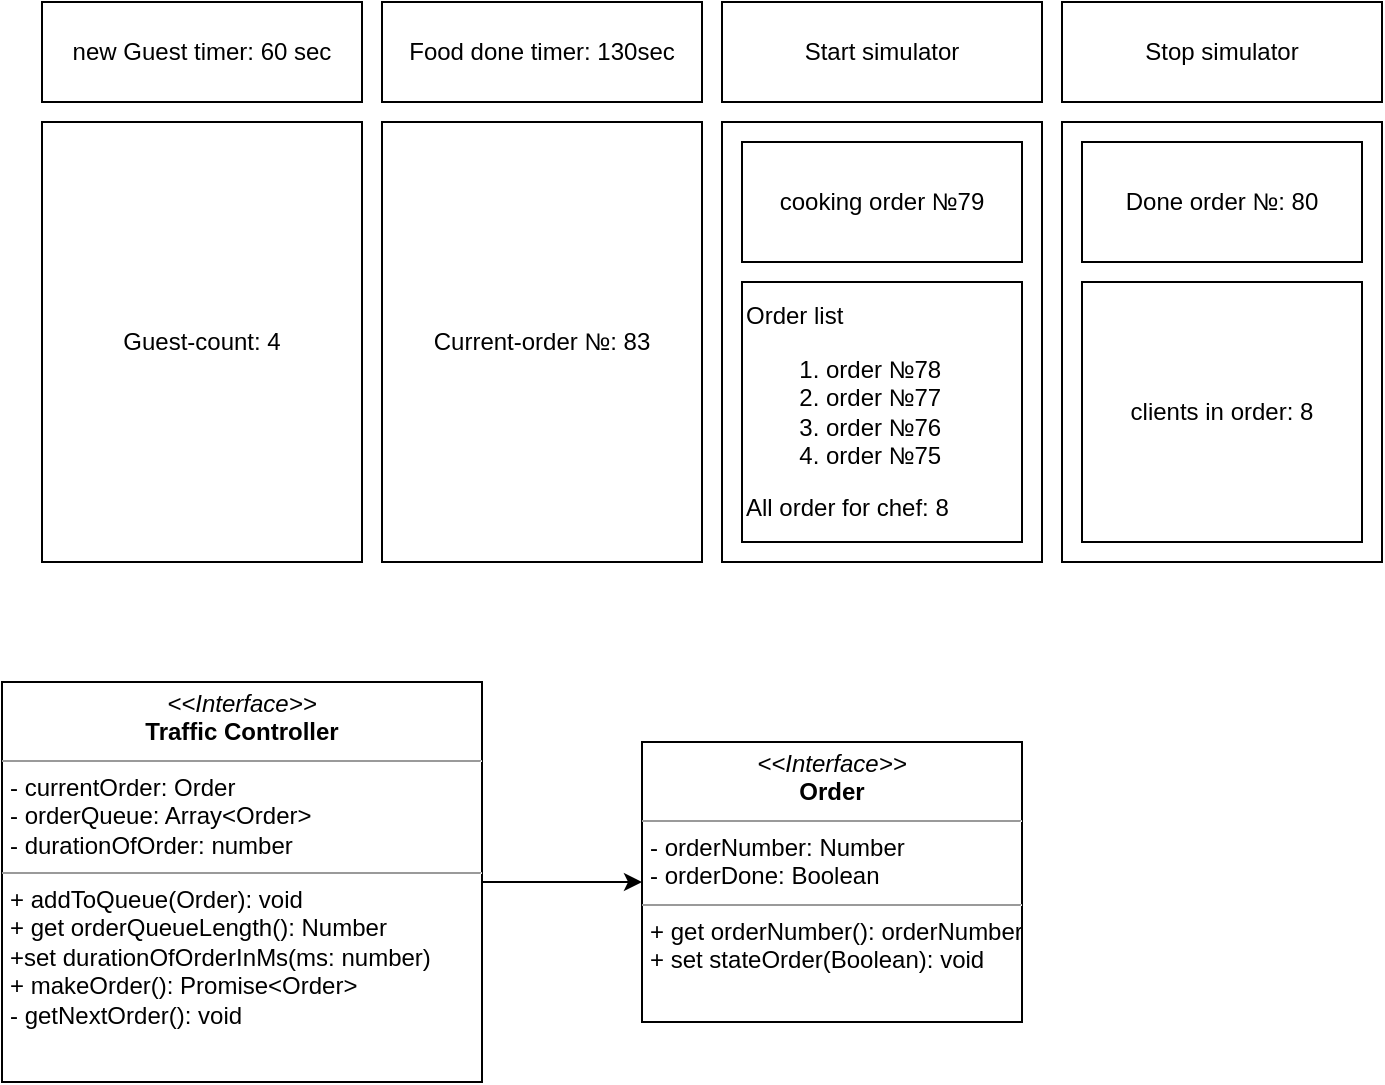 <mxfile version="14.9.9" type="device"><diagram id="mErR_Vu7lIJxSclYjxuh" name="Page-1"><mxGraphModel dx="1182" dy="732" grid="1" gridSize="10" guides="1" tooltips="1" connect="1" arrows="1" fold="1" page="1" pageScale="1" pageWidth="827" pageHeight="1169" math="0" shadow="0"><root><mxCell id="0"/><mxCell id="1" parent="0"/><mxCell id="XRM5u8Ylmxoq0KDSlFUy-1" value="new Guest timer: 60 sec" style="rounded=0;whiteSpace=wrap;html=1;" vertex="1" parent="1"><mxGeometry x="40" y="40" width="160" height="50" as="geometry"/></mxCell><mxCell id="XRM5u8Ylmxoq0KDSlFUy-2" value="Food done timer: 130sec" style="rounded=0;whiteSpace=wrap;html=1;" vertex="1" parent="1"><mxGeometry x="210" y="40" width="160" height="50" as="geometry"/></mxCell><mxCell id="XRM5u8Ylmxoq0KDSlFUy-3" value="Start simulator" style="rounded=0;whiteSpace=wrap;html=1;" vertex="1" parent="1"><mxGeometry x="380" y="40" width="160" height="50" as="geometry"/></mxCell><mxCell id="XRM5u8Ylmxoq0KDSlFUy-4" value="Stop simulator" style="rounded=0;whiteSpace=wrap;html=1;" vertex="1" parent="1"><mxGeometry x="550" y="40" width="160" height="50" as="geometry"/></mxCell><mxCell id="XRM5u8Ylmxoq0KDSlFUy-5" value="Guest-count: 4" style="rounded=0;whiteSpace=wrap;html=1;" vertex="1" parent="1"><mxGeometry x="40" y="100" width="160" height="220" as="geometry"/></mxCell><mxCell id="XRM5u8Ylmxoq0KDSlFUy-6" value="Current-order №: 83" style="rounded=0;whiteSpace=wrap;html=1;" vertex="1" parent="1"><mxGeometry x="210" y="100" width="160" height="220" as="geometry"/></mxCell><mxCell id="XRM5u8Ylmxoq0KDSlFUy-8" value="" style="rounded=0;whiteSpace=wrap;html=1;" vertex="1" parent="1"><mxGeometry x="380" y="100" width="160" height="220" as="geometry"/></mxCell><mxCell id="XRM5u8Ylmxoq0KDSlFUy-9" value="cooking order №79" style="rounded=0;whiteSpace=wrap;html=1;" vertex="1" parent="1"><mxGeometry x="390" y="110" width="140" height="60" as="geometry"/></mxCell><mxCell id="XRM5u8Ylmxoq0KDSlFUy-10" value="Order list&lt;br&gt;&lt;ol&gt;&lt;li&gt;order №78&lt;/li&gt;&lt;li&gt;order №77&lt;/li&gt;&lt;li&gt;order №76&lt;/li&gt;&lt;li&gt;order №75&lt;/li&gt;&lt;/ol&gt;All order for chef: 8&amp;nbsp;" style="rounded=0;whiteSpace=wrap;html=1;align=left;" vertex="1" parent="1"><mxGeometry x="390" y="180" width="140" height="130" as="geometry"/></mxCell><mxCell id="XRM5u8Ylmxoq0KDSlFUy-12" value="" style="rounded=0;whiteSpace=wrap;html=1;align=left;" vertex="1" parent="1"><mxGeometry x="550" y="100" width="160" height="220" as="geometry"/></mxCell><mxCell id="XRM5u8Ylmxoq0KDSlFUy-13" value="&lt;span style=&quot;text-align: left&quot;&gt;Done order №: 80&lt;/span&gt;" style="rounded=0;whiteSpace=wrap;html=1;" vertex="1" parent="1"><mxGeometry x="560" y="110" width="140" height="60" as="geometry"/></mxCell><mxCell id="XRM5u8Ylmxoq0KDSlFUy-14" value="clients in order: 8" style="rounded=0;whiteSpace=wrap;html=1;align=center;" vertex="1" parent="1"><mxGeometry x="560" y="180" width="140" height="130" as="geometry"/></mxCell><mxCell id="XRM5u8Ylmxoq0KDSlFUy-17" value="" style="edgeStyle=orthogonalEdgeStyle;rounded=0;orthogonalLoop=1;jettySize=auto;html=1;" edge="1" parent="1" source="XRM5u8Ylmxoq0KDSlFUy-15" target="XRM5u8Ylmxoq0KDSlFUy-16"><mxGeometry relative="1" as="geometry"/></mxCell><mxCell id="XRM5u8Ylmxoq0KDSlFUy-15" value="&lt;p style=&quot;margin: 0px ; margin-top: 4px ; text-align: center&quot;&gt;&lt;i&gt;&amp;lt;&amp;lt;Interface&amp;gt;&amp;gt;&lt;/i&gt;&lt;br&gt;&lt;b&gt;Traffic Controller&lt;/b&gt;&lt;/p&gt;&lt;hr size=&quot;1&quot;&gt;&lt;p style=&quot;margin: 0px ; margin-left: 4px&quot;&gt;- currentOrder: Order&lt;br&gt;- orderQueue&lt;span&gt;: Array&amp;lt;Order&amp;gt;&lt;/span&gt;&lt;/p&gt;&lt;p style=&quot;margin: 0px ; margin-left: 4px&quot;&gt;&lt;span&gt;- durationOfOrder: number&lt;/span&gt;&lt;/p&gt;&lt;hr size=&quot;1&quot;&gt;&lt;p style=&quot;margin: 0px ; margin-left: 4px&quot;&gt;+ addToQueue(Order): void&lt;br&gt;+ get orderQueueLength(): Number&lt;/p&gt;&lt;p style=&quot;margin: 0px ; margin-left: 4px&quot;&gt;+set durationOfOrderInMs(ms: number)&lt;/p&gt;&lt;p style=&quot;margin: 0px ; margin-left: 4px&quot;&gt;+ makeOrder(): Promise&amp;lt;Order&amp;gt;&lt;/p&gt;&lt;p style=&quot;margin: 0px ; margin-left: 4px&quot;&gt;- getNextOrder(): void&lt;/p&gt;" style="verticalAlign=top;align=left;overflow=fill;fontSize=12;fontFamily=Helvetica;html=1;" vertex="1" parent="1"><mxGeometry x="20" y="380" width="240" height="200" as="geometry"/></mxCell><mxCell id="XRM5u8Ylmxoq0KDSlFUy-16" value="&lt;p style=&quot;margin: 0px ; margin-top: 4px ; text-align: center&quot;&gt;&lt;i&gt;&amp;lt;&amp;lt;Interface&amp;gt;&amp;gt;&lt;/i&gt;&lt;br&gt;&lt;b&gt;Order&lt;/b&gt;&lt;/p&gt;&lt;hr size=&quot;1&quot;&gt;&lt;p style=&quot;margin: 0px ; margin-left: 4px&quot;&gt;- orderNumber: Number&lt;br&gt;&lt;/p&gt;&lt;p style=&quot;margin: 0px ; margin-left: 4px&quot;&gt;- orderDone: Boolean&lt;/p&gt;&lt;hr size=&quot;1&quot;&gt;&lt;p style=&quot;margin: 0px ; margin-left: 4px&quot;&gt;+ get orderNumber(): orderNumber&lt;br&gt;+ set stateOrder(Boolean): void&lt;/p&gt;" style="verticalAlign=top;align=left;overflow=fill;fontSize=12;fontFamily=Helvetica;html=1;" vertex="1" parent="1"><mxGeometry x="340" y="410" width="190" height="140" as="geometry"/></mxCell></root></mxGraphModel></diagram></mxfile>